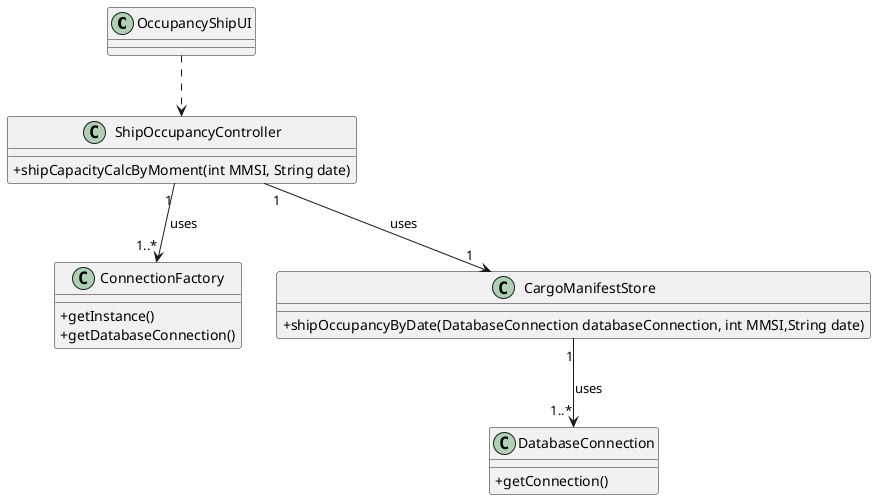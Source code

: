 
@startuml
skinparam classAttributeIconSize 0

class OccupancyShipUI{
}

class ShipOccupancyController {
+ shipCapacityCalcByMoment(int MMSI, String date)
}

class ConnectionFactory {
+ getInstance()
+ getDatabaseConnection()
}

class CargoManifestStore {
+ shipOccupancyByDate(DatabaseConnection databaseConnection, int MMSI,String date)
}

class DatabaseConnection {
+ getConnection()
}

ShipOccupancyController <.up. OccupancyShipUI
ShipOccupancyController "1" --> "1..*" ConnectionFactory : uses
ShipOccupancyController "1" --> "1" CargoManifestStore : uses
CargoManifestStore "1" --> "1..*" DatabaseConnection : uses



@enduml